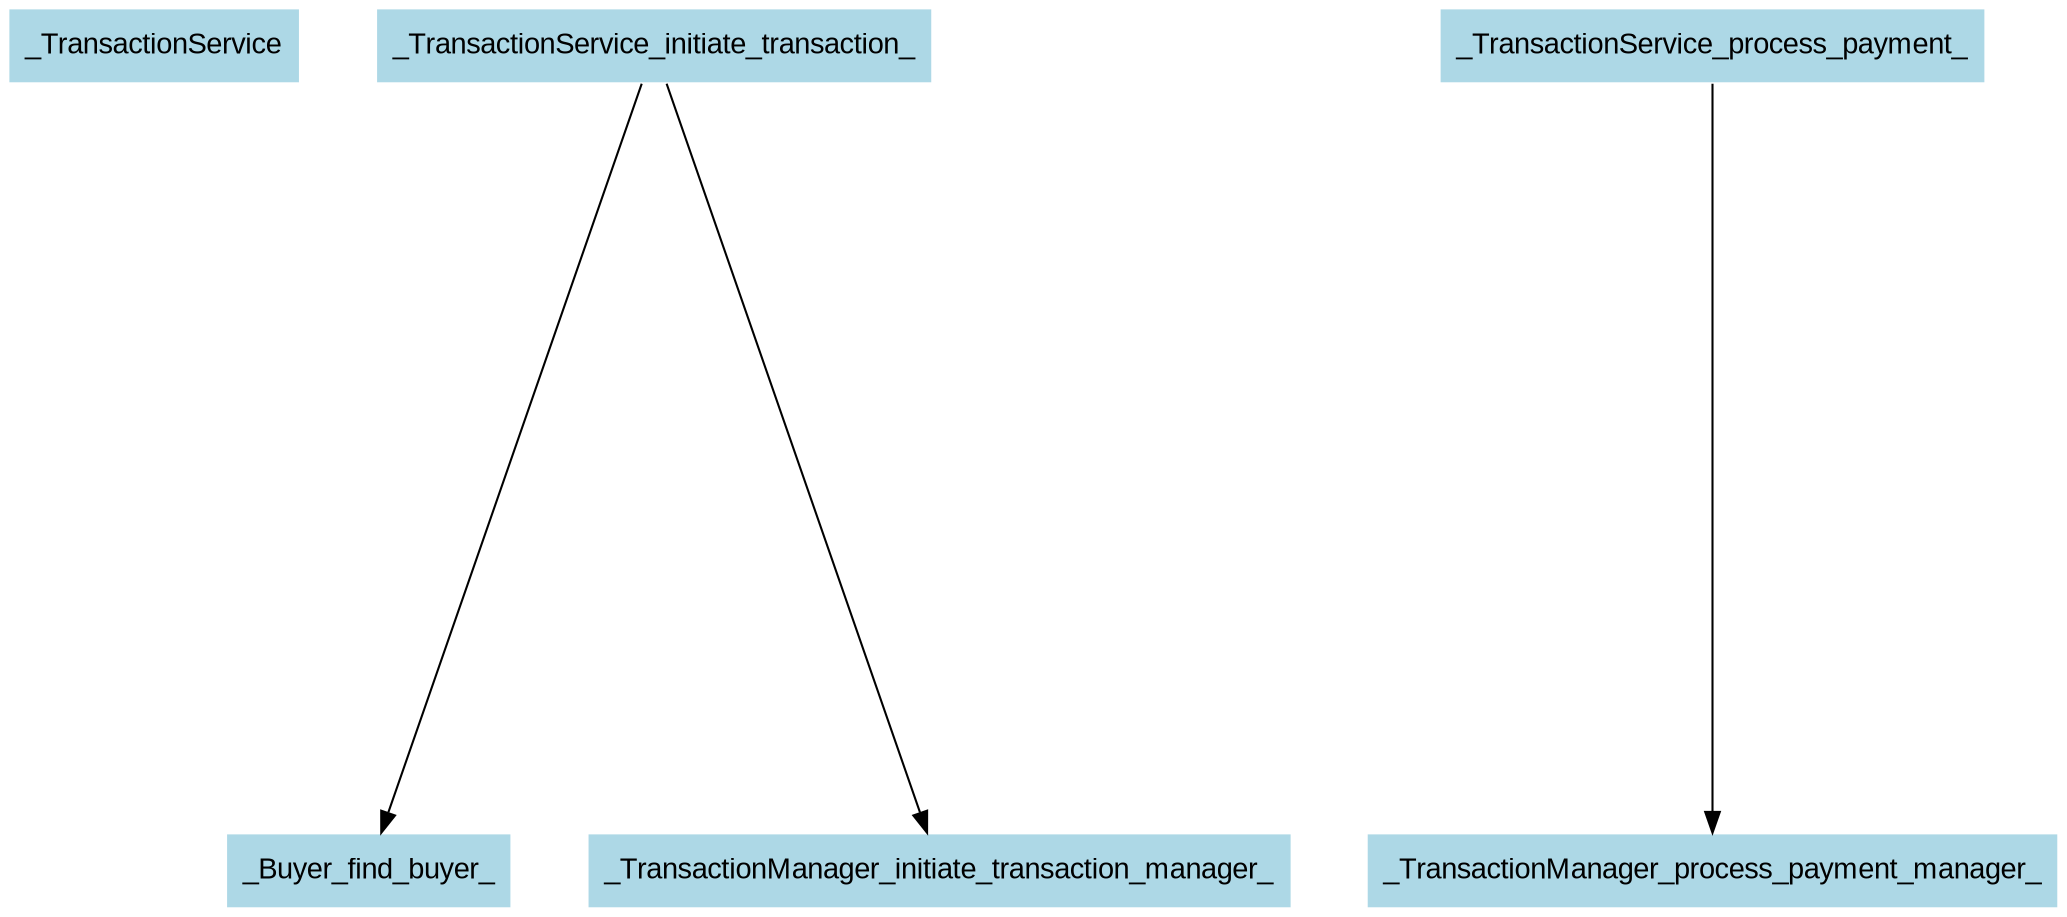 digraph CallGraph {
ranksep=5;
nodesep=0.5;
node [fontname=Arial];
edge [fontname=Arial];
_TransactionService;
_TransactionService [shape=box, style=filled, fillcolor=lightblue  , color=white];
_TransactionService_initiate_transaction_ -> _Buyer_find_buyer_;
_TransactionService_initiate_transaction_ [shape=box, style=filled, fillcolor=lightblue  , color=white];
_Buyer_find_buyer_ [shape=box, style=filled, fillcolor=lightblue  , color=white];
_TransactionService_initiate_transaction_ -> _TransactionManager_initiate_transaction_manager_;
_TransactionManager_initiate_transaction_manager_ [shape=box, style=filled, fillcolor=lightblue  , color=white];
_TransactionService_process_payment_ -> _TransactionManager_process_payment_manager_;
_TransactionService_process_payment_ [shape=box, style=filled, fillcolor=lightblue  , color=white];
_TransactionManager_process_payment_manager_ [shape=box, style=filled, fillcolor=lightblue  , color=white];
}
